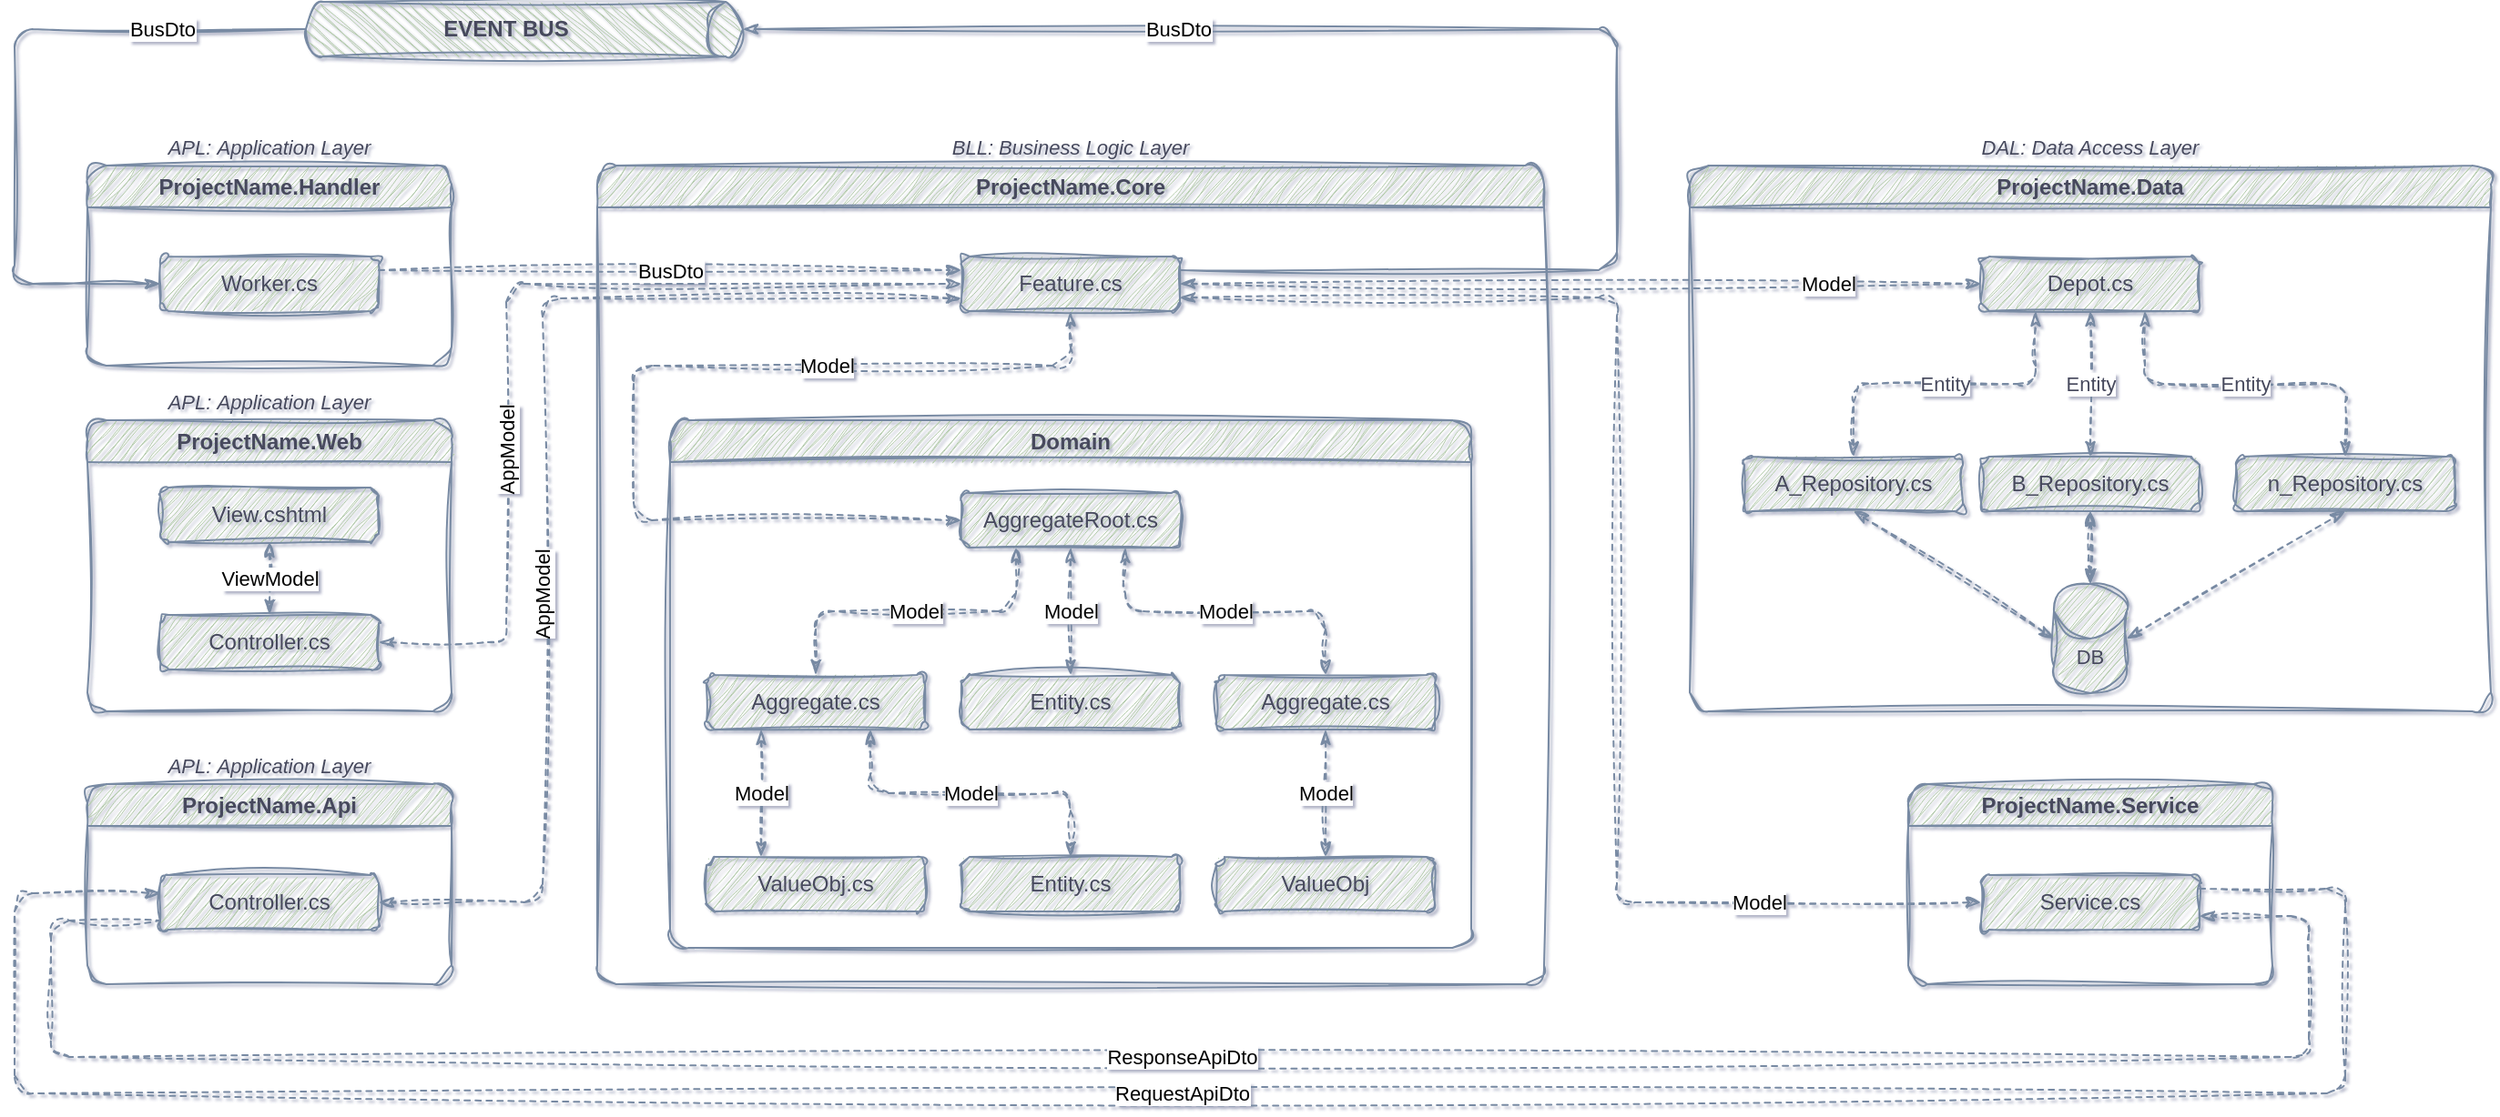<mxfile version="22.1.2" type="device">
  <diagram id="iLdezfkAtNY4yDoed4SI" name="Pagina-1">
    <mxGraphModel dx="3772" dy="1671" grid="1" gridSize="10" guides="1" tooltips="1" connect="1" arrows="1" fold="1" page="1" pageScale="1" pageWidth="1169" pageHeight="827" background="none" math="0" shadow="1">
      <root>
        <mxCell id="0" />
        <mxCell id="1" parent="0" />
        <mxCell id="ZIbt8lhmEdEB8YdYnukx-64" value="" style="shape=cylinder3;whiteSpace=wrap;html=1;boundedLbl=1;backgroundOutline=1;size=9.5;strokeColor=#788AA3;fontColor=#46495D;fillColor=#B2C9AB;direction=south;rounded=1;fontFamily=Helvetica;labelBackgroundColor=none;sketch=1;curveFitting=1;jiggle=2;" parent="1" vertex="1">
          <mxGeometry x="-2160" y="-800" width="240" height="30" as="geometry" />
        </mxCell>
        <mxCell id="ZIbt8lhmEdEB8YdYnukx-67" value="&lt;b&gt;EVENT BUS&lt;/b&gt;" style="text;html=1;strokeColor=none;fillColor=none;align=center;verticalAlign=middle;whiteSpace=wrap;rounded=1;fontColor=#46495D;glass=0;shadow=0;fontFamily=Helvetica;labelBackgroundColor=none;sketch=1;curveFitting=1;jiggle=2;" parent="1" vertex="1">
          <mxGeometry x="-2090" y="-800" width="80" height="30" as="geometry" />
        </mxCell>
        <mxCell id="S6S6sdwePWm2cXLxEyDb-23" value="BusDto" style="edgeStyle=orthogonalEdgeStyle;shape=connector;rounded=1;orthogonalLoop=1;jettySize=auto;exitX=0.5;exitY=1;exitDx=0;exitDy=0;exitPerimeter=0;labelBackgroundColor=default;strokeColor=#788AA3;align=center;verticalAlign=middle;fontFamily=Helvetica;fontSize=11;fontColor=default;startArrow=none;startFill=0;endArrow=classicThin;endFill=1;strokeWidth=1;html=1;entryX=0;entryY=0.5;entryDx=0;entryDy=0;sketch=1;curveFitting=1;jiggle=2;" parent="1" source="ZIbt8lhmEdEB8YdYnukx-64" target="Y56JENVlmp1elNJCTX5K-121" edge="1">
          <mxGeometry x="-0.585" relative="1" as="geometry">
            <Array as="points">
              <mxPoint x="-2320" y="-785" />
              <mxPoint x="-2320" y="-645" />
            </Array>
            <mxPoint as="offset" />
            <mxPoint x="-2260" y="-645" as="targetPoint" />
          </mxGeometry>
        </mxCell>
        <mxCell id="S6S6sdwePWm2cXLxEyDb-24" value="BusDto" style="edgeStyle=orthogonalEdgeStyle;shape=connector;rounded=1;orthogonalLoop=1;jettySize=auto;html=1;exitX=1;exitY=0.25;exitDx=0;exitDy=0;entryX=0.5;entryY=0;entryDx=0;entryDy=0;entryPerimeter=0;labelBackgroundColor=default;strokeColor=#788AA3;align=center;verticalAlign=middle;fontFamily=Helvetica;fontSize=11;fontColor=default;startArrow=none;startFill=0;endArrow=classicThin;endFill=1;sketch=1;curveFitting=1;jiggle=2;" parent="1" target="ZIbt8lhmEdEB8YdYnukx-64" edge="1">
          <mxGeometry x="0.44" relative="1" as="geometry">
            <Array as="points">
              <mxPoint x="-1440" y="-652" />
              <mxPoint x="-1440" y="-785" />
            </Array>
            <mxPoint as="offset" />
            <mxPoint x="-1830.5" y="-745" as="targetPoint" />
            <mxPoint x="-1680" y="-652.5" as="sourcePoint" />
          </mxGeometry>
        </mxCell>
        <mxCell id="Y56JENVlmp1elNJCTX5K-120" value="ProjectName.Handler" style="swimlane;whiteSpace=wrap;html=1;fillColor=#B2C9AB;strokeColor=#788AA3;labelBackgroundColor=none;fontColor=#46495D;rounded=1;fontFamily=Helvetica;sketch=1;curveFitting=1;jiggle=2;" parent="1" vertex="1">
          <mxGeometry x="-2280" y="-710" width="200" height="110" as="geometry" />
        </mxCell>
        <mxCell id="Y56JENVlmp1elNJCTX5K-121" value="Worker.cs" style="rounded=1;whiteSpace=wrap;html=1;labelBackgroundColor=none;fillColor=#B2C9AB;strokeColor=#788AA3;fontColor=#46495D;fontFamily=Helvetica;sketch=1;curveFitting=1;jiggle=2;" parent="Y56JENVlmp1elNJCTX5K-120" vertex="1">
          <mxGeometry x="40" y="50" width="120" height="30" as="geometry" />
        </mxCell>
        <mxCell id="Y56JENVlmp1elNJCTX5K-122" value="ProjectName.Core" style="swimlane;whiteSpace=wrap;html=1;labelBackgroundColor=none;fillColor=#B2C9AB;strokeColor=#788AA3;fontColor=#46495D;rounded=1;fontFamily=Helvetica;sketch=1;curveFitting=1;jiggle=2;" parent="1" vertex="1">
          <mxGeometry x="-2000" y="-710" width="520" height="450" as="geometry" />
        </mxCell>
        <mxCell id="Y56JENVlmp1elNJCTX5K-123" value="Model" style="edgeStyle=orthogonalEdgeStyle;shape=connector;rounded=1;orthogonalLoop=1;jettySize=auto;html=1;exitX=0.5;exitY=1;exitDx=0;exitDy=0;entryX=0;entryY=0.5;entryDx=0;entryDy=0;dashed=1;labelBackgroundColor=default;strokeColor=#788AA3;align=center;verticalAlign=middle;fontFamily=Helvetica;fontSize=11;fontColor=default;startArrow=classicThin;startFill=1;endArrow=classicThin;endFill=1;jumpStyle=none;sketch=1;curveFitting=1;jiggle=2;" parent="Y56JENVlmp1elNJCTX5K-122" source="Y56JENVlmp1elNJCTX5K-124" target="Y56JENVlmp1elNJCTX5K-129" edge="1">
          <mxGeometry x="-0.386" relative="1" as="geometry">
            <Array as="points">
              <mxPoint x="260" y="110" />
              <mxPoint x="20" y="110" />
              <mxPoint x="20" y="195" />
            </Array>
            <mxPoint as="offset" />
          </mxGeometry>
        </mxCell>
        <mxCell id="Y56JENVlmp1elNJCTX5K-124" value="Feature.cs" style="rounded=1;whiteSpace=wrap;html=1;labelBackgroundColor=none;fillColor=#B2C9AB;strokeColor=#788AA3;fontColor=#46495D;fontFamily=Helvetica;sketch=1;curveFitting=1;jiggle=2;" parent="Y56JENVlmp1elNJCTX5K-122" vertex="1">
          <mxGeometry x="200" y="50" width="120" height="30" as="geometry" />
        </mxCell>
        <mxCell id="Y56JENVlmp1elNJCTX5K-125" style="edgeStyle=none;rounded=1;orthogonalLoop=1;jettySize=auto;html=1;exitX=0.5;exitY=0;exitDx=0;exitDy=0;dashed=1;labelBackgroundColor=none;strokeColor=#788AA3;fontColor=default;fontFamily=Helvetica;sketch=1;curveFitting=1;jiggle=2;" parent="Y56JENVlmp1elNJCTX5K-122" source="Y56JENVlmp1elNJCTX5K-124" target="Y56JENVlmp1elNJCTX5K-124" edge="1">
          <mxGeometry relative="1" as="geometry" />
        </mxCell>
        <mxCell id="Y56JENVlmp1elNJCTX5K-126" value="Domain" style="swimlane;whiteSpace=wrap;html=1;fillColor=#B2C9AB;strokeColor=#788AA3;labelBackgroundColor=none;fontColor=#46495D;rounded=1;fontFamily=Helvetica;align=center;labelPosition=center;verticalLabelPosition=middle;verticalAlign=middle;spacingLeft=0;swimlaneLine=1;sketch=1;curveFitting=1;jiggle=2;" parent="Y56JENVlmp1elNJCTX5K-122" vertex="1">
          <mxGeometry x="40" y="140" width="440" height="290" as="geometry" />
        </mxCell>
        <mxCell id="Y56JENVlmp1elNJCTX5K-127" value="Model" style="edgeStyle=orthogonalEdgeStyle;shape=connector;rounded=1;orthogonalLoop=1;jettySize=auto;html=1;exitX=0.25;exitY=1;exitDx=0;exitDy=0;entryX=0.5;entryY=0;entryDx=0;entryDy=0;dashed=1;labelBackgroundColor=default;strokeColor=#788AA3;align=center;verticalAlign=middle;fontFamily=Helvetica;fontSize=11;fontColor=default;startArrow=classicThin;startFill=1;endArrow=classicThin;endFill=1;sketch=1;curveFitting=1;jiggle=2;" parent="Y56JENVlmp1elNJCTX5K-126" source="Y56JENVlmp1elNJCTX5K-129" target="Y56JENVlmp1elNJCTX5K-135" edge="1">
          <mxGeometry relative="1" as="geometry" />
        </mxCell>
        <mxCell id="Y56JENVlmp1elNJCTX5K-128" value="Model" style="edgeStyle=orthogonalEdgeStyle;shape=connector;rounded=1;orthogonalLoop=1;jettySize=auto;html=1;exitX=0.75;exitY=1;exitDx=0;exitDy=0;entryX=0.5;entryY=0;entryDx=0;entryDy=0;dashed=1;labelBackgroundColor=default;strokeColor=#788AA3;align=center;verticalAlign=middle;fontFamily=Helvetica;fontSize=11;fontColor=default;startArrow=classicThin;startFill=1;endArrow=classicThin;endFill=1;sketch=1;curveFitting=1;jiggle=2;" parent="Y56JENVlmp1elNJCTX5K-126" source="Y56JENVlmp1elNJCTX5K-129" target="Y56JENVlmp1elNJCTX5K-132" edge="1">
          <mxGeometry relative="1" as="geometry" />
        </mxCell>
        <mxCell id="Y56JENVlmp1elNJCTX5K-129" value="AggregateRoot.cs" style="rounded=1;whiteSpace=wrap;html=1;labelBackgroundColor=none;fillColor=#B2C9AB;strokeColor=#788AA3;fontColor=#46495D;fillStyle=auto;fontFamily=Helvetica;sketch=1;curveFitting=1;jiggle=2;" parent="Y56JENVlmp1elNJCTX5K-126" vertex="1">
          <mxGeometry x="160" y="40" width="120" height="30" as="geometry" />
        </mxCell>
        <mxCell id="Y56JENVlmp1elNJCTX5K-130" value="Entity.cs" style="rounded=1;whiteSpace=wrap;html=1;labelBackgroundColor=none;fillColor=#B2C9AB;strokeColor=#788AA3;fontColor=#46495D;fontFamily=Helvetica;sketch=1;curveFitting=1;jiggle=2;" parent="Y56JENVlmp1elNJCTX5K-126" vertex="1">
          <mxGeometry x="160" y="140" width="120" height="30" as="geometry" />
        </mxCell>
        <mxCell id="Y56JENVlmp1elNJCTX5K-131" value="Model" style="edgeStyle=orthogonalEdgeStyle;shape=connector;rounded=1;orthogonalLoop=1;jettySize=auto;html=1;dashed=1;labelBackgroundColor=default;strokeColor=#788AA3;align=center;verticalAlign=middle;fontFamily=Helvetica;fontSize=11;fontColor=default;startArrow=classicThin;startFill=1;endArrow=classicThin;endFill=1;sketch=1;curveFitting=1;jiggle=2;" parent="Y56JENVlmp1elNJCTX5K-126" source="Y56JENVlmp1elNJCTX5K-132" target="Y56JENVlmp1elNJCTX5K-139" edge="1">
          <mxGeometry relative="1" as="geometry" />
        </mxCell>
        <mxCell id="Y56JENVlmp1elNJCTX5K-132" value="Aggregate.cs" style="rounded=1;whiteSpace=wrap;html=1;labelBackgroundColor=none;fillColor=#B2C9AB;strokeColor=#788AA3;fontColor=#46495D;fontFamily=Helvetica;sketch=1;curveFitting=1;jiggle=2;" parent="Y56JENVlmp1elNJCTX5K-126" vertex="1">
          <mxGeometry x="300" y="140" width="120" height="30" as="geometry" />
        </mxCell>
        <mxCell id="Y56JENVlmp1elNJCTX5K-133" value="Model" style="edgeStyle=orthogonalEdgeStyle;shape=connector;rounded=1;orthogonalLoop=1;jettySize=auto;html=1;exitX=0.75;exitY=1;exitDx=0;exitDy=0;entryX=0.5;entryY=0;entryDx=0;entryDy=0;dashed=1;labelBackgroundColor=default;strokeColor=#788AA3;align=center;verticalAlign=middle;fontFamily=Helvetica;fontSize=11;fontColor=default;startArrow=classicThin;startFill=1;endArrow=classicThin;endFill=1;sketch=1;curveFitting=1;jiggle=2;" parent="Y56JENVlmp1elNJCTX5K-126" source="Y56JENVlmp1elNJCTX5K-135" target="Y56JENVlmp1elNJCTX5K-138" edge="1">
          <mxGeometry relative="1" as="geometry" />
        </mxCell>
        <mxCell id="Y56JENVlmp1elNJCTX5K-134" value="Model" style="edgeStyle=orthogonalEdgeStyle;rounded=0;orthogonalLoop=1;jettySize=auto;html=1;exitX=0.25;exitY=1;exitDx=0;exitDy=0;entryX=0.25;entryY=0;entryDx=0;entryDy=0;labelBackgroundColor=default;strokeColor=#788AA3;fontColor=default;dashed=1;startArrow=classicThin;startFill=1;endArrow=classicThin;endFill=1;sketch=1;curveFitting=1;jiggle=2;" parent="Y56JENVlmp1elNJCTX5K-126" source="Y56JENVlmp1elNJCTX5K-135" target="Y56JENVlmp1elNJCTX5K-137" edge="1">
          <mxGeometry relative="1" as="geometry">
            <mxPoint as="offset" />
          </mxGeometry>
        </mxCell>
        <mxCell id="Y56JENVlmp1elNJCTX5K-135" value="Aggregate.cs" style="rounded=1;whiteSpace=wrap;html=1;labelBackgroundColor=none;fillColor=#B2C9AB;strokeColor=#788AA3;fontColor=#46495D;fontFamily=Helvetica;sketch=1;curveFitting=1;jiggle=2;" parent="Y56JENVlmp1elNJCTX5K-126" vertex="1">
          <mxGeometry x="20" y="140" width="120" height="30" as="geometry" />
        </mxCell>
        <mxCell id="Y56JENVlmp1elNJCTX5K-136" value="Model" style="endArrow=classicThin;html=1;rounded=1;dashed=1;labelBackgroundColor=default;strokeColor=#788AA3;align=center;verticalAlign=middle;fontFamily=Helvetica;fontSize=11;fontColor=default;shape=connector;entryX=0.5;entryY=1;entryDx=0;entryDy=0;exitX=0.5;exitY=0;exitDx=0;exitDy=0;startArrow=classicThin;startFill=1;endFill=1;sketch=1;curveFitting=1;jiggle=2;" parent="Y56JENVlmp1elNJCTX5K-126" source="Y56JENVlmp1elNJCTX5K-130" target="Y56JENVlmp1elNJCTX5K-129" edge="1">
          <mxGeometry relative="1" as="geometry">
            <mxPoint x="-177.0" y="167.74" as="sourcePoint" />
            <mxPoint x="-77" y="167.74" as="targetPoint" />
          </mxGeometry>
        </mxCell>
        <mxCell id="Y56JENVlmp1elNJCTX5K-137" value="ValueObj.cs" style="rounded=1;whiteSpace=wrap;html=1;labelBackgroundColor=none;fillColor=#B2C9AB;strokeColor=#788AA3;fontColor=#46495D;fontFamily=Helvetica;sketch=1;curveFitting=1;jiggle=2;" parent="Y56JENVlmp1elNJCTX5K-126" vertex="1">
          <mxGeometry x="20" y="240" width="120" height="30" as="geometry" />
        </mxCell>
        <mxCell id="Y56JENVlmp1elNJCTX5K-138" value="Entity.cs" style="rounded=1;whiteSpace=wrap;html=1;labelBackgroundColor=none;fillColor=#B2C9AB;strokeColor=#788AA3;fontColor=#46495D;fontFamily=Helvetica;sketch=1;curveFitting=1;jiggle=2;" parent="Y56JENVlmp1elNJCTX5K-126" vertex="1">
          <mxGeometry x="160" y="240" width="120" height="30" as="geometry" />
        </mxCell>
        <mxCell id="Y56JENVlmp1elNJCTX5K-139" value="ValueObj" style="rounded=1;whiteSpace=wrap;html=1;labelBackgroundColor=none;fillColor=#B2C9AB;strokeColor=#788AA3;fontColor=#46495D;fontFamily=Helvetica;sketch=1;curveFitting=1;jiggle=2;" parent="Y56JENVlmp1elNJCTX5K-126" vertex="1">
          <mxGeometry x="300" y="240" width="120" height="30" as="geometry" />
        </mxCell>
        <mxCell id="Y56JENVlmp1elNJCTX5K-140" value="ProjectName.Data" style="swimlane;whiteSpace=wrap;html=1;labelBackgroundColor=none;fillColor=#B2C9AB;strokeColor=#788AA3;fontColor=#46495D;rounded=1;fontFamily=Helvetica;sketch=1;curveFitting=1;jiggle=2;" parent="1" vertex="1">
          <mxGeometry x="-1400" y="-710" width="440" height="300" as="geometry" />
        </mxCell>
        <mxCell id="Y56JENVlmp1elNJCTX5K-141" value="Depot.cs" style="rounded=1;whiteSpace=wrap;html=1;labelBackgroundColor=none;fillColor=#B2C9AB;strokeColor=#788AA3;fontColor=#46495D;fillStyle=auto;fontFamily=Helvetica;sketch=1;curveFitting=1;jiggle=2;" parent="Y56JENVlmp1elNJCTX5K-140" vertex="1">
          <mxGeometry x="160" y="50" width="120" height="30" as="geometry" />
        </mxCell>
        <mxCell id="Y56JENVlmp1elNJCTX5K-142" value="B_Repository.cs" style="rounded=1;whiteSpace=wrap;html=1;labelBackgroundColor=none;fillColor=#B2C9AB;strokeColor=#788AA3;fontColor=#46495D;fontFamily=Helvetica;sketch=1;curveFitting=1;jiggle=2;" parent="Y56JENVlmp1elNJCTX5K-140" vertex="1">
          <mxGeometry x="160" y="160" width="120" height="30" as="geometry" />
        </mxCell>
        <mxCell id="Y56JENVlmp1elNJCTX5K-143" value="n_Repository.cs" style="rounded=1;whiteSpace=wrap;html=1;labelBackgroundColor=none;fillColor=#B2C9AB;strokeColor=#788AA3;fontColor=#46495D;fontFamily=Helvetica;sketch=1;curveFitting=1;jiggle=2;" parent="Y56JENVlmp1elNJCTX5K-140" vertex="1">
          <mxGeometry x="300" y="160" width="120" height="30" as="geometry" />
        </mxCell>
        <mxCell id="Y56JENVlmp1elNJCTX5K-144" value="A_Repository.cs" style="rounded=1;whiteSpace=wrap;html=1;labelBackgroundColor=none;fillColor=#B2C9AB;strokeColor=#788AA3;fontColor=#46495D;fontFamily=Helvetica;sketch=1;curveFitting=1;jiggle=2;" parent="Y56JENVlmp1elNJCTX5K-140" vertex="1">
          <mxGeometry x="30" y="160" width="120" height="30" as="geometry" />
        </mxCell>
        <mxCell id="Y56JENVlmp1elNJCTX5K-145" value="" style="edgeStyle=none;shape=connector;rounded=1;orthogonalLoop=1;jettySize=auto;html=1;dashed=1;labelBackgroundColor=none;strokeColor=#788AA3;align=center;verticalAlign=middle;fontFamily=Helvetica;fontSize=11;fontColor=default;startArrow=classicThin;startFill=1;endArrow=classicThin;endFill=1;sketch=1;curveFitting=1;jiggle=2;" parent="Y56JENVlmp1elNJCTX5K-140" source="Y56JENVlmp1elNJCTX5K-146" target="Y56JENVlmp1elNJCTX5K-142" edge="1">
          <mxGeometry relative="1" as="geometry" />
        </mxCell>
        <mxCell id="Y56JENVlmp1elNJCTX5K-146" value="" style="shape=cylinder3;whiteSpace=wrap;html=1;boundedLbl=1;backgroundOutline=1;size=15;fontFamily=Helvetica;fontSize=11;fontColor=#46495D;labelBackgroundColor=none;fillColor=#B2C9AB;strokeColor=#788AA3;rounded=1;sketch=1;curveFitting=1;jiggle=2;" parent="Y56JENVlmp1elNJCTX5K-140" vertex="1">
          <mxGeometry x="200" y="230" width="40" height="60" as="geometry" />
        </mxCell>
        <mxCell id="Y56JENVlmp1elNJCTX5K-147" value="" style="endArrow=classicThin;html=1;rounded=1;entryX=0;entryY=0.5;entryDx=0;entryDy=0;entryPerimeter=0;exitX=0.5;exitY=1;exitDx=0;exitDy=0;startArrow=classicThin;startFill=1;endFill=1;dashed=1;strokeColor=#788AA3;fontFamily=Helvetica;labelBackgroundColor=none;fontColor=default;sketch=1;curveFitting=1;jiggle=2;" parent="Y56JENVlmp1elNJCTX5K-140" source="Y56JENVlmp1elNJCTX5K-144" target="Y56JENVlmp1elNJCTX5K-146" edge="1">
          <mxGeometry relative="1" as="geometry">
            <mxPoint x="-175" y="173.74" as="sourcePoint" />
            <mxPoint x="-75" y="173.74" as="targetPoint" />
          </mxGeometry>
        </mxCell>
        <mxCell id="Y56JENVlmp1elNJCTX5K-148" value="" style="endArrow=classicThin;html=1;rounded=1;dashed=1;labelBackgroundColor=none;strokeColor=#788AA3;align=center;verticalAlign=middle;fontFamily=Helvetica;fontSize=11;fontColor=default;shape=connector;entryX=0.5;entryY=0;entryDx=0;entryDy=0;entryPerimeter=0;exitX=0.5;exitY=1;exitDx=0;exitDy=0;startArrow=classicThin;startFill=1;endFill=1;sketch=1;curveFitting=1;jiggle=2;" parent="Y56JENVlmp1elNJCTX5K-140" source="Y56JENVlmp1elNJCTX5K-142" target="Y56JENVlmp1elNJCTX5K-146" edge="1">
          <mxGeometry relative="1" as="geometry">
            <mxPoint x="-175" y="173.74" as="sourcePoint" />
            <mxPoint x="-75" y="173.74" as="targetPoint" />
          </mxGeometry>
        </mxCell>
        <mxCell id="Y56JENVlmp1elNJCTX5K-149" value="" style="endArrow=classicThin;html=1;rounded=1;dashed=1;labelBackgroundColor=none;strokeColor=#788AA3;align=center;verticalAlign=middle;fontFamily=Helvetica;fontSize=11;fontColor=default;shape=connector;entryX=0.5;entryY=1;entryDx=0;entryDy=0;exitX=1;exitY=0.5;exitDx=0;exitDy=0;exitPerimeter=0;startArrow=classicThin;startFill=1;endFill=1;sketch=1;curveFitting=1;jiggle=2;" parent="Y56JENVlmp1elNJCTX5K-140" source="Y56JENVlmp1elNJCTX5K-146" target="Y56JENVlmp1elNJCTX5K-143" edge="1">
          <mxGeometry relative="1" as="geometry">
            <mxPoint x="-175" y="173.74" as="sourcePoint" />
            <mxPoint x="-75" y="173.74" as="targetPoint" />
          </mxGeometry>
        </mxCell>
        <mxCell id="Y56JENVlmp1elNJCTX5K-150" value="" style="endArrow=classicThin;html=1;rounded=1;dashed=1;labelBackgroundColor=none;strokeColor=#788AA3;align=center;verticalAlign=middle;fontFamily=Helvetica;fontSize=11;fontColor=default;shape=connector;entryX=0.5;entryY=1;entryDx=0;entryDy=0;exitX=0.5;exitY=0;exitDx=0;exitDy=0;startArrow=classicThin;startFill=1;endFill=1;sketch=1;curveFitting=1;jiggle=2;" parent="Y56JENVlmp1elNJCTX5K-140" source="Y56JENVlmp1elNJCTX5K-142" target="Y56JENVlmp1elNJCTX5K-141" edge="1">
          <mxGeometry relative="1" as="geometry">
            <mxPoint x="-175" y="173.74" as="sourcePoint" />
            <mxPoint x="-75" y="173.74" as="targetPoint" />
          </mxGeometry>
        </mxCell>
        <mxCell id="Y56JENVlmp1elNJCTX5K-151" value="Entity" style="edgeLabel;resizable=0;html=1;align=center;verticalAlign=middle;fontFamily=Helvetica;fontSize=11;fontColor=#46495D;rounded=1;labelBackgroundColor=default;sketch=1;curveFitting=1;jiggle=2;" parent="Y56JENVlmp1elNJCTX5K-150" connectable="0" vertex="1">
          <mxGeometry relative="1" as="geometry" />
        </mxCell>
        <mxCell id="Y56JENVlmp1elNJCTX5K-152" value="" style="endArrow=classicThin;html=1;rounded=1;dashed=1;labelBackgroundColor=none;strokeColor=#788AA3;align=center;verticalAlign=middle;fontFamily=Helvetica;fontSize=11;fontColor=default;shape=connector;entryX=0.75;entryY=1;entryDx=0;entryDy=0;exitX=0.5;exitY=0;exitDx=0;exitDy=0;edgeStyle=orthogonalEdgeStyle;startArrow=classicThin;startFill=1;endFill=1;sketch=1;curveFitting=1;jiggle=2;" parent="Y56JENVlmp1elNJCTX5K-140" source="Y56JENVlmp1elNJCTX5K-143" target="Y56JENVlmp1elNJCTX5K-141" edge="1">
          <mxGeometry relative="1" as="geometry">
            <mxPoint x="-175" y="173.74" as="sourcePoint" />
            <mxPoint x="-75" y="173.74" as="targetPoint" />
          </mxGeometry>
        </mxCell>
        <mxCell id="Y56JENVlmp1elNJCTX5K-153" value="Entity" style="edgeLabel;resizable=0;html=1;align=center;verticalAlign=middle;fontFamily=Helvetica;fontSize=11;fontColor=#46495D;rounded=1;labelBackgroundColor=default;sketch=1;curveFitting=1;jiggle=2;" parent="Y56JENVlmp1elNJCTX5K-152" connectable="0" vertex="1">
          <mxGeometry relative="1" as="geometry" />
        </mxCell>
        <mxCell id="Y56JENVlmp1elNJCTX5K-154" value="" style="endArrow=classicThin;html=1;rounded=1;dashed=1;labelBackgroundColor=default;strokeColor=#788AA3;align=center;verticalAlign=middle;fontFamily=Helvetica;fontSize=11;fontColor=default;shape=connector;entryX=0.25;entryY=1;entryDx=0;entryDy=0;exitX=0.5;exitY=0;exitDx=0;exitDy=0;edgeStyle=orthogonalEdgeStyle;startArrow=classicThin;startFill=1;endFill=1;sketch=1;curveFitting=1;jiggle=2;" parent="Y56JENVlmp1elNJCTX5K-140" source="Y56JENVlmp1elNJCTX5K-144" target="Y56JENVlmp1elNJCTX5K-141" edge="1">
          <mxGeometry relative="1" as="geometry">
            <mxPoint x="-175" y="173.74" as="sourcePoint" />
            <mxPoint x="-75" y="173.74" as="targetPoint" />
          </mxGeometry>
        </mxCell>
        <mxCell id="Y56JENVlmp1elNJCTX5K-155" value="Entity" style="edgeLabel;resizable=0;html=1;align=center;verticalAlign=middle;fontFamily=Helvetica;fontSize=11;fontColor=#46495D;rounded=1;labelBackgroundColor=default;sketch=1;curveFitting=1;jiggle=2;" parent="Y56JENVlmp1elNJCTX5K-154" connectable="0" vertex="1">
          <mxGeometry relative="1" as="geometry" />
        </mxCell>
        <mxCell id="Y56JENVlmp1elNJCTX5K-156" value="DB" style="text;strokeColor=none;align=center;fillColor=none;html=1;verticalAlign=middle;whiteSpace=wrap;rounded=1;fontSize=11;fontFamily=Helvetica;fontColor=#46495D;labelBackgroundColor=none;sketch=1;curveFitting=1;jiggle=2;" parent="Y56JENVlmp1elNJCTX5K-140" vertex="1">
          <mxGeometry x="205" y="260" width="30" height="20" as="geometry" />
        </mxCell>
        <mxCell id="Y56JENVlmp1elNJCTX5K-157" value="&lt;font&gt;ProjectName.Service&lt;/font&gt;" style="swimlane;whiteSpace=wrap;html=1;labelBackgroundColor=none;fillColor=#B2C9AB;strokeColor=#788AA3;fontColor=#46495D;rounded=1;fontFamily=Helvetica;sketch=1;curveFitting=1;jiggle=2;" parent="1" vertex="1">
          <mxGeometry x="-1280" y="-370" width="200" height="110" as="geometry">
            <mxRectangle x="145" y="40" width="170" height="30" as="alternateBounds" />
          </mxGeometry>
        </mxCell>
        <mxCell id="Y56JENVlmp1elNJCTX5K-158" value="Service.cs" style="rounded=1;whiteSpace=wrap;html=1;labelBackgroundColor=none;fillColor=#B2C9AB;strokeColor=#788AA3;fontColor=#46495D;fontFamily=Helvetica;sketch=1;curveFitting=1;jiggle=2;" parent="Y56JENVlmp1elNJCTX5K-157" vertex="1">
          <mxGeometry x="40" y="50" width="120" height="30" as="geometry" />
        </mxCell>
        <mxCell id="Y56JENVlmp1elNJCTX5K-159" style="edgeStyle=none;shape=connector;rounded=1;orthogonalLoop=1;jettySize=auto;html=1;exitX=0;exitY=0.5;exitDx=0;exitDy=0;dashed=1;labelBackgroundColor=none;strokeColor=#788AA3;align=center;verticalAlign=middle;fontFamily=Helvetica;fontSize=11;fontColor=default;startArrow=classicThin;startFill=1;endArrow=classicThin;endFill=1;sketch=1;curveFitting=1;jiggle=2;" parent="1" edge="1">
          <mxGeometry relative="1" as="geometry">
            <mxPoint x="-1040" y="-363.13" as="sourcePoint" />
            <mxPoint x="-1040" y="-363.13" as="targetPoint" />
          </mxGeometry>
        </mxCell>
        <mxCell id="Y56JENVlmp1elNJCTX5K-160" value="ProjectName.Web" style="swimlane;whiteSpace=wrap;html=1;fillColor=#B2C9AB;strokeColor=#788AA3;labelBackgroundColor=none;fontColor=#46495D;rounded=1;fontFamily=Helvetica;sketch=1;curveFitting=1;jiggle=2;" parent="1" vertex="1">
          <mxGeometry x="-2280" y="-570" width="200" height="160" as="geometry" />
        </mxCell>
        <mxCell id="Y56JENVlmp1elNJCTX5K-161" value="Controller.cs" style="rounded=1;whiteSpace=wrap;html=1;labelBackgroundColor=none;fillColor=#B2C9AB;strokeColor=#788AA3;fontColor=#46495D;fontFamily=Helvetica;sketch=1;curveFitting=1;jiggle=2;" parent="Y56JENVlmp1elNJCTX5K-160" vertex="1">
          <mxGeometry x="40" y="107" width="120" height="30" as="geometry" />
        </mxCell>
        <mxCell id="Y56JENVlmp1elNJCTX5K-162" value="ViewModel" style="edgeStyle=orthogonalEdgeStyle;shape=connector;rounded=1;orthogonalLoop=1;jettySize=auto;html=1;exitX=0.5;exitY=1;exitDx=0;exitDy=0;entryX=0.5;entryY=0;entryDx=0;entryDy=0;dashed=1;labelBackgroundColor=default;strokeColor=#788AA3;align=center;verticalAlign=middle;fontFamily=Helvetica;fontSize=11;fontColor=default;startArrow=classicThin;startFill=1;endArrow=classicThin;endFill=1;sketch=1;curveFitting=1;jiggle=2;" parent="Y56JENVlmp1elNJCTX5K-160" source="Y56JENVlmp1elNJCTX5K-163" target="Y56JENVlmp1elNJCTX5K-161" edge="1">
          <mxGeometry relative="1" as="geometry" />
        </mxCell>
        <mxCell id="Y56JENVlmp1elNJCTX5K-163" value="View.cshtml" style="rounded=1;whiteSpace=wrap;html=1;labelBackgroundColor=none;fillColor=#B2C9AB;strokeColor=#788AA3;fontColor=#46495D;fontFamily=Helvetica;sketch=1;curveFitting=1;jiggle=2;" parent="Y56JENVlmp1elNJCTX5K-160" vertex="1">
          <mxGeometry x="40" y="37" width="120" height="30" as="geometry" />
        </mxCell>
        <mxCell id="Y56JENVlmp1elNJCTX5K-164" value="Model" style="edgeStyle=orthogonalEdgeStyle;shape=connector;rounded=1;orthogonalLoop=1;jettySize=auto;html=1;exitX=1;exitY=0.5;exitDx=0;exitDy=0;entryX=0;entryY=0.5;entryDx=0;entryDy=0;dashed=1;labelBackgroundColor=default;strokeColor=#788AA3;align=center;verticalAlign=middle;fontFamily=Helvetica;fontSize=11;fontColor=default;startArrow=classicThin;startFill=1;endArrow=classicThin;endFill=1;shadow=0;sketch=1;curveFitting=1;jiggle=2;" parent="1" source="Y56JENVlmp1elNJCTX5K-124" target="Y56JENVlmp1elNJCTX5K-141" edge="1">
          <mxGeometry x="0.618" relative="1" as="geometry">
            <mxPoint as="offset" />
          </mxGeometry>
        </mxCell>
        <mxCell id="Y56JENVlmp1elNJCTX5K-165" value="Model" style="edgeStyle=orthogonalEdgeStyle;shape=connector;rounded=1;orthogonalLoop=1;jettySize=auto;html=1;exitX=1;exitY=0.75;exitDx=0;exitDy=0;dashed=1;labelBackgroundColor=default;strokeColor=#788AA3;align=center;verticalAlign=middle;fontFamily=Helvetica;fontSize=11;fontColor=default;startArrow=classicThin;startFill=1;endArrow=classicThin;endFill=1;horizontal=1;entryX=0;entryY=0.5;entryDx=0;entryDy=0;sketch=1;curveFitting=1;jiggle=2;" parent="1" source="Y56JENVlmp1elNJCTX5K-124" target="Y56JENVlmp1elNJCTX5K-158" edge="1">
          <mxGeometry x="0.684" relative="1" as="geometry">
            <Array as="points">
              <mxPoint x="-1440" y="-637" />
              <mxPoint x="-1440" y="-305" />
            </Array>
            <mxPoint as="offset" />
            <mxPoint x="-1300" y="-260" as="targetPoint" />
          </mxGeometry>
        </mxCell>
        <mxCell id="Y56JENVlmp1elNJCTX5K-166" value="ProjectName.Api" style="swimlane;whiteSpace=wrap;html=1;fillColor=#B2C9AB;strokeColor=#788AA3;labelBackgroundColor=none;fontColor=#46495D;rounded=1;fontFamily=Helvetica;sketch=1;curveFitting=1;jiggle=2;" parent="1" vertex="1">
          <mxGeometry x="-2280" y="-370" width="200" height="110" as="geometry" />
        </mxCell>
        <mxCell id="Y56JENVlmp1elNJCTX5K-167" value="Controller.cs" style="rounded=1;whiteSpace=wrap;html=1;labelBackgroundColor=none;fillColor=#B2C9AB;strokeColor=#788AA3;fontColor=#46495D;fontFamily=Helvetica;sketch=1;curveFitting=1;jiggle=2;" parent="Y56JENVlmp1elNJCTX5K-166" vertex="1">
          <mxGeometry x="40" y="50" width="120" height="30" as="geometry" />
        </mxCell>
        <mxCell id="Y56JENVlmp1elNJCTX5K-168" value="BusDto" style="edgeStyle=orthogonalEdgeStyle;shape=connector;rounded=1;orthogonalLoop=1;jettySize=auto;html=1;exitX=1;exitY=0.25;exitDx=0;exitDy=0;entryX=0;entryY=0.25;entryDx=0;entryDy=0;labelBackgroundColor=default;strokeColor=#788AA3;align=center;verticalAlign=middle;fontFamily=Helvetica;fontSize=11;fontColor=default;startArrow=none;startFill=0;endArrow=classicThin;endFill=1;dashed=1;sketch=1;curveFitting=1;jiggle=2;" parent="1" source="Y56JENVlmp1elNJCTX5K-121" target="Y56JENVlmp1elNJCTX5K-124" edge="1">
          <mxGeometry x="-0.0" relative="1" as="geometry">
            <mxPoint as="offset" />
          </mxGeometry>
        </mxCell>
        <mxCell id="Y56JENVlmp1elNJCTX5K-169" value="AppModel" style="edgeStyle=orthogonalEdgeStyle;shape=connector;rounded=1;orthogonalLoop=1;jettySize=auto;html=1;exitX=1;exitY=0.5;exitDx=0;exitDy=0;entryX=0;entryY=0.5;entryDx=0;entryDy=0;dashed=1;labelBackgroundColor=default;strokeColor=#788AA3;align=center;verticalAlign=middle;fontFamily=Helvetica;fontSize=11;fontColor=default;startArrow=classicThin;startFill=1;endArrow=classicThin;endFill=1;horizontal=0;sketch=1;curveFitting=1;jiggle=2;" parent="1" source="Y56JENVlmp1elNJCTX5K-161" target="Y56JENVlmp1elNJCTX5K-124" edge="1">
          <mxGeometry x="-0.322" relative="1" as="geometry">
            <Array as="points">
              <mxPoint x="-2050" y="-448" />
              <mxPoint x="-2050" y="-645" />
            </Array>
            <mxPoint as="offset" />
          </mxGeometry>
        </mxCell>
        <mxCell id="Y56JENVlmp1elNJCTX5K-170" value="AppModel" style="edgeStyle=orthogonalEdgeStyle;shape=connector;rounded=1;orthogonalLoop=1;jettySize=auto;html=1;exitX=1;exitY=0.5;exitDx=0;exitDy=0;entryX=0;entryY=0.75;entryDx=0;entryDy=0;dashed=1;labelBackgroundColor=default;strokeColor=#788AA3;align=center;verticalAlign=middle;fontFamily=Helvetica;fontSize=11;fontColor=default;startArrow=classicThin;startFill=1;endArrow=classicThin;endFill=1;horizontal=0;sketch=1;curveFitting=1;jiggle=2;" parent="1" source="Y56JENVlmp1elNJCTX5K-167" target="Y56JENVlmp1elNJCTX5K-124" edge="1">
          <mxGeometry x="-0.206" relative="1" as="geometry">
            <Array as="points">
              <mxPoint x="-2030" y="-305" />
              <mxPoint x="-2030" y="-637" />
              <mxPoint x="-1800" y="-637" />
            </Array>
            <mxPoint as="offset" />
          </mxGeometry>
        </mxCell>
        <mxCell id="Y56JENVlmp1elNJCTX5K-171" value="BLL:&amp;nbsp;Business Logic Layer" style="text;strokeColor=none;align=center;fillColor=none;html=1;verticalAlign=middle;whiteSpace=wrap;rounded=1;fontSize=11;fontFamily=Helvetica;fontColor=#46495D;fontStyle=2;labelBackgroundColor=none;sketch=1;curveFitting=1;jiggle=2;" parent="1" vertex="1">
          <mxGeometry x="-1960" y="-730" width="440" height="20" as="geometry" />
        </mxCell>
        <mxCell id="Y56JENVlmp1elNJCTX5K-172" value="DAL:&amp;nbsp;Data Access Layer" style="text;strokeColor=none;align=center;fillColor=none;html=1;verticalAlign=middle;whiteSpace=wrap;rounded=1;fontSize=11;fontFamily=Helvetica;fontColor=#46495D;fontStyle=2;labelBackgroundColor=none;sketch=1;curveFitting=1;jiggle=2;" parent="1" vertex="1">
          <mxGeometry x="-1400" y="-730" width="440" height="20" as="geometry" />
        </mxCell>
        <mxCell id="Y56JENVlmp1elNJCTX5K-173" value="APL:&amp;nbsp;Application Layer" style="text;strokeColor=none;align=center;fillColor=none;html=1;verticalAlign=middle;whiteSpace=wrap;rounded=1;fontSize=11;fontFamily=Helvetica;fontColor=#46495D;fontStyle=2;labelBackgroundColor=none;sketch=1;curveFitting=1;jiggle=2;" parent="1" vertex="1">
          <mxGeometry x="-2280" y="-590" width="200" height="20" as="geometry" />
        </mxCell>
        <mxCell id="Y56JENVlmp1elNJCTX5K-174" value="APL:&amp;nbsp;Application Layer" style="text;strokeColor=none;align=center;fillColor=none;html=1;verticalAlign=middle;whiteSpace=wrap;rounded=1;fontSize=11;fontFamily=Helvetica;fontColor=#46495D;fontStyle=2;labelBackgroundColor=none;sketch=1;curveFitting=1;jiggle=2;" parent="1" vertex="1">
          <mxGeometry x="-2280" y="-390" width="200" height="20" as="geometry" />
        </mxCell>
        <mxCell id="Y56JENVlmp1elNJCTX5K-175" value="APL:&amp;nbsp;Application Layer" style="text;strokeColor=none;align=center;fillColor=none;html=1;verticalAlign=middle;whiteSpace=wrap;rounded=1;fontSize=11;fontFamily=Helvetica;fontColor=#46495D;fontStyle=2;labelBackgroundColor=none;sketch=1;curveFitting=1;jiggle=2;" parent="1" vertex="1">
          <mxGeometry x="-2280" y="-730" width="200" height="20" as="geometry" />
        </mxCell>
        <mxCell id="Y56JENVlmp1elNJCTX5K-176" value="RequestApiDto" style="edgeStyle=orthogonalEdgeStyle;shape=connector;rounded=1;orthogonalLoop=1;jettySize=auto;html=1;dashed=1;labelBackgroundColor=default;strokeColor=#788AA3;align=center;verticalAlign=middle;fontFamily=Helvetica;fontSize=11;fontColor=default;startArrow=none;startFill=0;endArrow=classicThin;endFill=1;entryX=0;entryY=0.25;entryDx=0;entryDy=0;labelBorderColor=none;exitX=1;exitY=0.25;exitDx=0;exitDy=0;sketch=1;curveFitting=1;jiggle=2;" parent="1" source="Y56JENVlmp1elNJCTX5K-158" edge="1">
          <mxGeometry relative="1" as="geometry">
            <Array as="points">
              <mxPoint x="-1040" y="-312" />
              <mxPoint x="-1040" y="-200" />
              <mxPoint x="-2320" y="-200" />
              <mxPoint x="-2320" y="-310" />
            </Array>
            <mxPoint as="offset" />
            <mxPoint x="-1010" y="-340" as="sourcePoint" />
            <mxPoint x="-2240" y="-310" as="targetPoint" />
          </mxGeometry>
        </mxCell>
        <mxCell id="Y56JENVlmp1elNJCTX5K-177" value="ResponseApiDto" style="edgeStyle=orthogonalEdgeStyle;shape=connector;rounded=1;orthogonalLoop=1;jettySize=auto;html=1;exitX=1;exitY=0.75;exitDx=0;exitDy=0;entryX=0;entryY=0.75;entryDx=0;entryDy=0;dashed=1;labelBackgroundColor=default;strokeColor=#788AA3;align=center;verticalAlign=middle;fontFamily=Helvetica;fontSize=11;fontColor=default;startArrow=classicThin;startFill=1;endArrow=none;endFill=0;sketch=1;curveFitting=1;jiggle=2;" parent="1" source="Y56JENVlmp1elNJCTX5K-158" edge="1">
          <mxGeometry x="0.001" relative="1" as="geometry">
            <Array as="points">
              <mxPoint x="-1060" y="-297" />
              <mxPoint x="-1060" y="-220" />
              <mxPoint x="-2300" y="-220" />
              <mxPoint x="-2300" y="-295" />
            </Array>
            <mxPoint as="offset" />
            <mxPoint x="-1120" y="-295" as="sourcePoint" />
            <mxPoint x="-2240" y="-295" as="targetPoint" />
          </mxGeometry>
        </mxCell>
      </root>
    </mxGraphModel>
  </diagram>
</mxfile>
